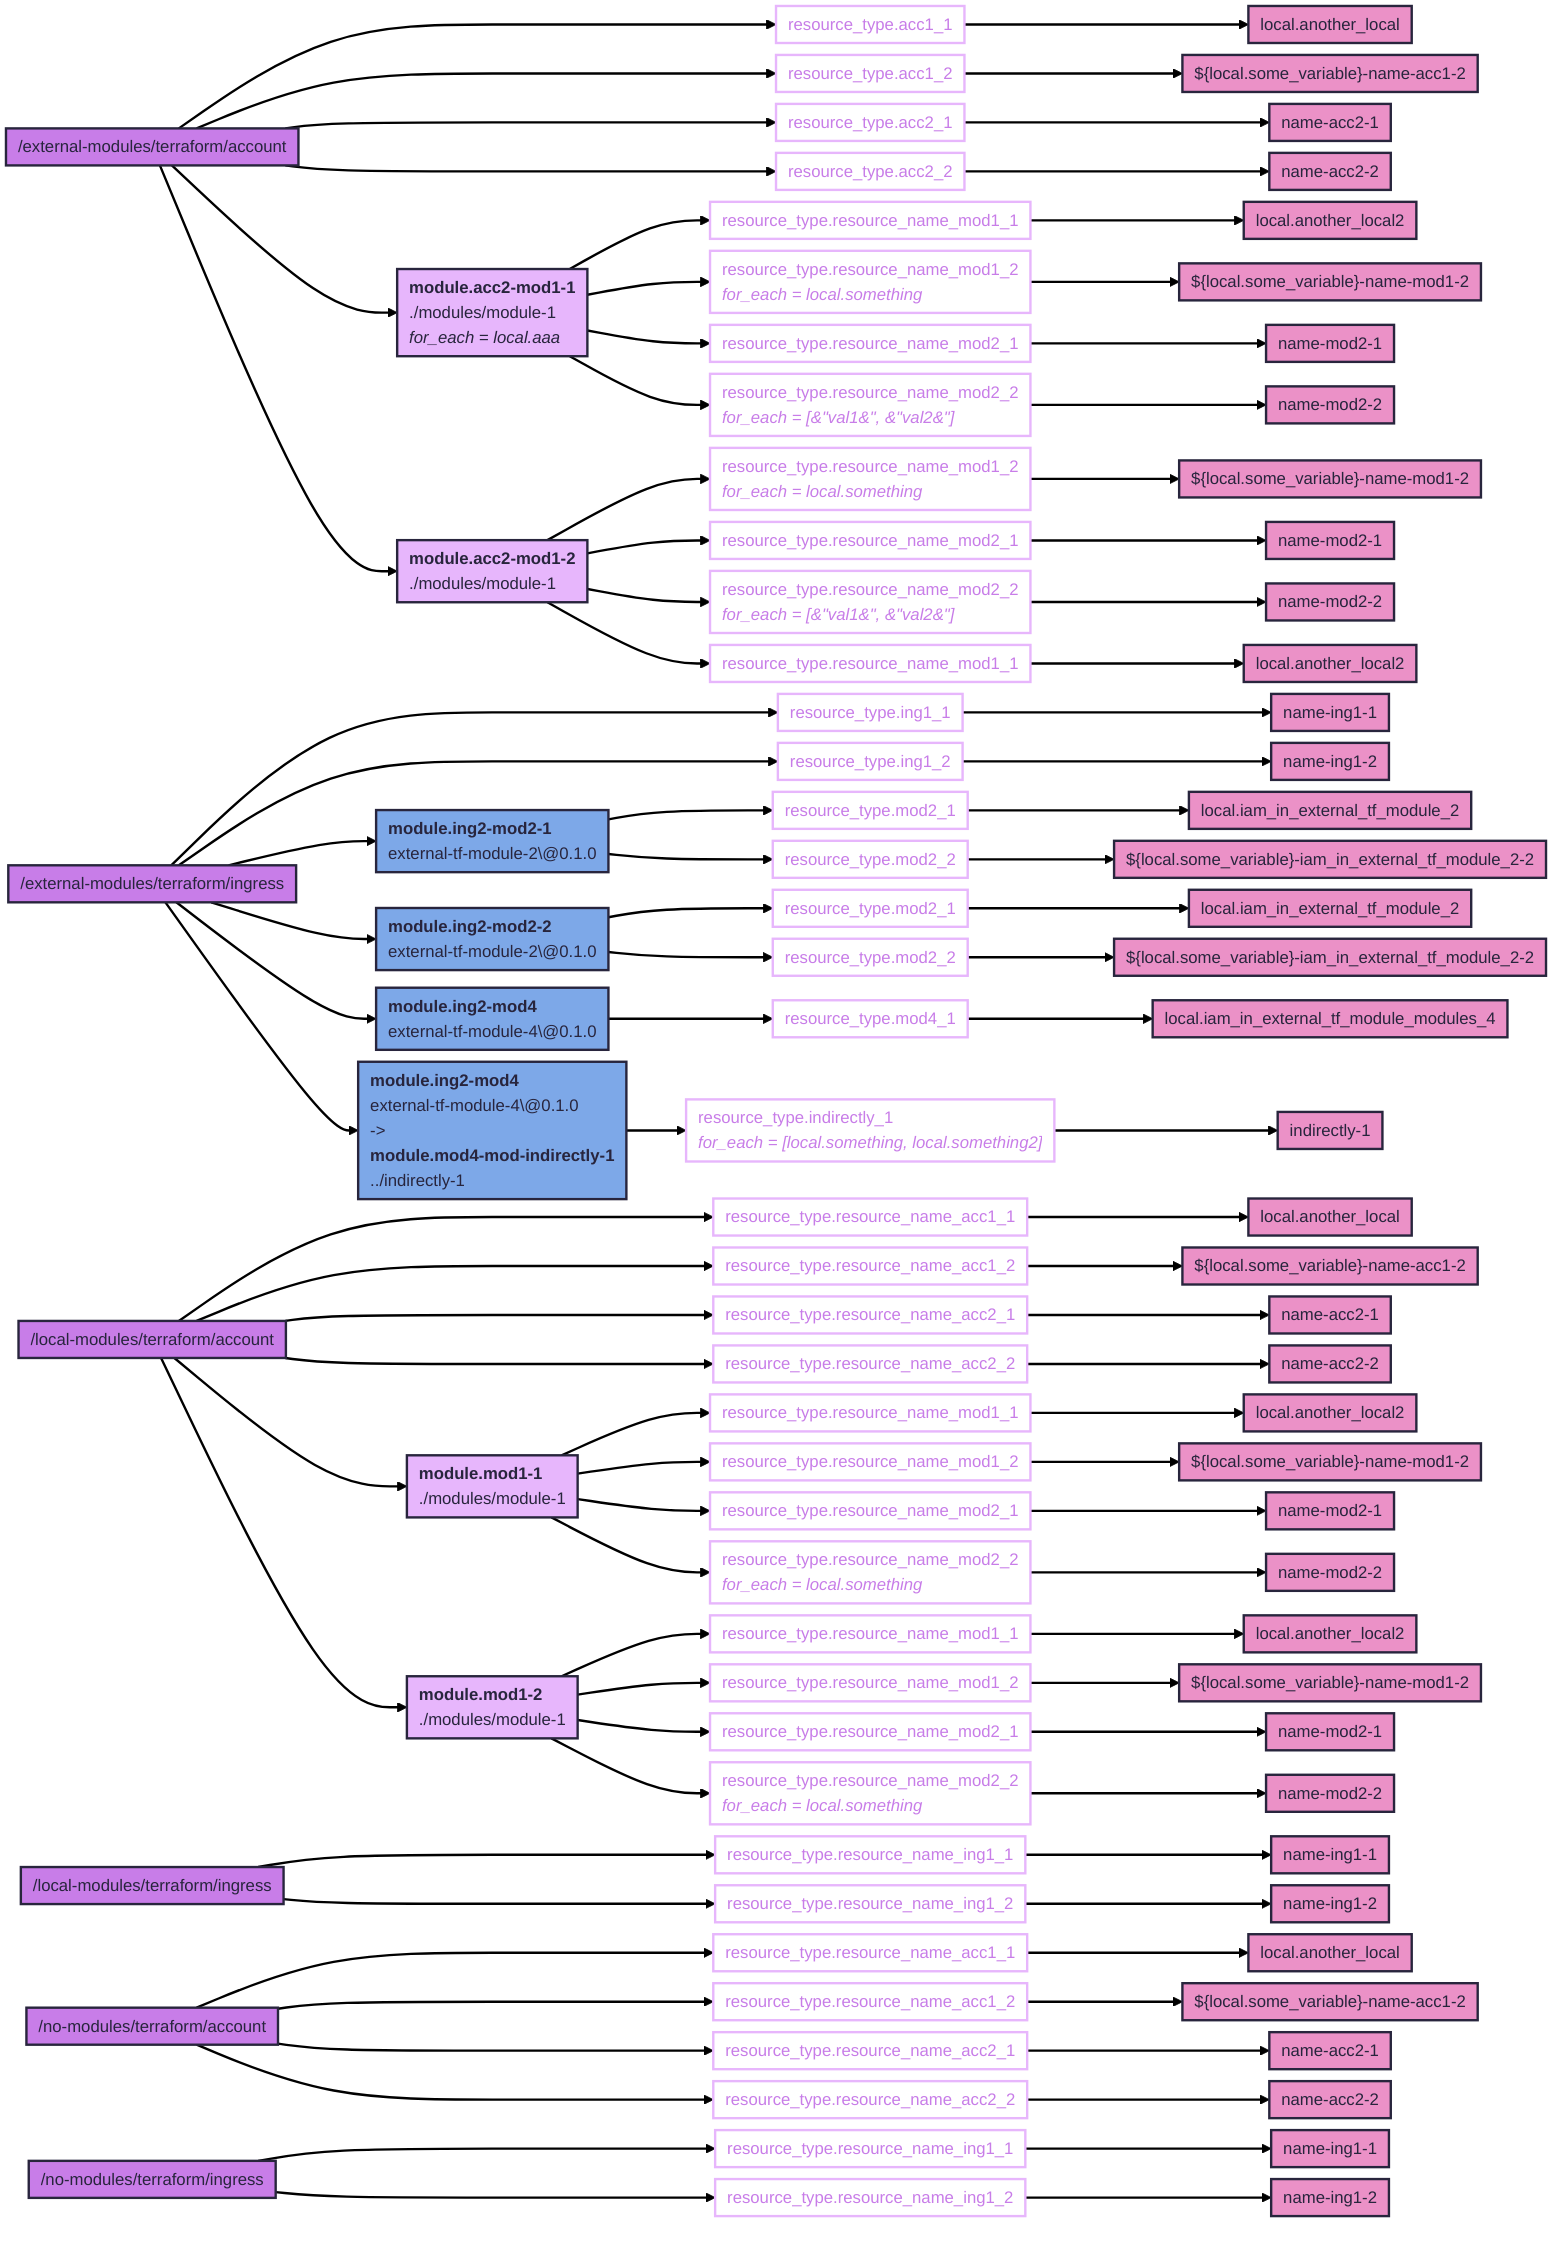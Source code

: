 ---
config:
  theme: redux
  flowchart:
    diagramPadding: 5
    padding: 5
    nodeSpacing: 10
    wrappingWidth: 700
---
flowchart LR
  classDef tf-path fill:#c87de8
  classDef tf-resource-name stroke:#e7b6fc,color:#c87de8,text-align:left
  classDef tf-int-mod fill:#e7b6fc,text-align:left
  classDef tf-ext-mod fill:#7da8e8,text-align:left
  classDef tf-resource-field-name fill:#eb91c7
  externalmodulesterraformaccount["/external-modules/terraform/account"]:::tf-path ---> externalmodulesterraformaccount__acc11["resource_type.acc1_1"]:::tf-resource-name --> externalmodulesterraformaccount__acc11_FieldName["local.another_local"]:::tf-resource-field-name
  externalmodulesterraformaccount["/external-modules/terraform/account"]:::tf-path ---> externalmodulesterraformaccount__acc12["resource_type.acc1_2"]:::tf-resource-name --> externalmodulesterraformaccount__acc12_FieldName["${local.some_variable}-name-acc1-2"]:::tf-resource-field-name
  externalmodulesterraformaccount["/external-modules/terraform/account"]:::tf-path ---> externalmodulesterraformaccount__acc21["resource_type.acc2_1"]:::tf-resource-name --> externalmodulesterraformaccount__acc21_FieldName["name-acc2-1"]:::tf-resource-field-name
  externalmodulesterraformaccount["/external-modules/terraform/account"]:::tf-path ---> externalmodulesterraformaccount__acc22["resource_type.acc2_2"]:::tf-resource-name --> externalmodulesterraformaccount__acc22_FieldName["name-acc2-2"]:::tf-resource-field-name
  externalmodulesterraformaccount["/external-modules/terraform/account"]:::tf-path --> externalmodulesterraformaccount__externalmodulesterraformaccountmodulesmodule1_acc2mod11["<b>module.acc2-mod1-1</b><br>./modules/module-1<br><i>for_each = local.aaa</i>"]:::tf-int-mod
  externalmodulesterraformaccount__externalmodulesterraformaccountmodulesmodule1_acc2mod11 --> externalmodulesterraformaccount__externalmodulesterraformaccountmodulesmodule1_acc2mod11__resourcenamemod11["resource_type.resource_name_mod1_1"]:::tf-resource-name --> externalmodulesterraformaccount__externalmodulesterraformaccountmodulesmodule1_acc2mod11__resourcenamemod11_FieldName["local.another_local2"]:::tf-resource-field-name
  externalmodulesterraformaccount__externalmodulesterraformaccountmodulesmodule1_acc2mod11 --> externalmodulesterraformaccount__externalmodulesterraformaccountmodulesmodule1_acc2mod11__resourcenamemod12["resource_type.resource_name_mod1_2<br><i>for_each = local.something</i>"]:::tf-resource-name --> externalmodulesterraformaccount__externalmodulesterraformaccountmodulesmodule1_acc2mod11__resourcenamemod12_FieldName["${local.some_variable}-name-mod1-2"]:::tf-resource-field-name
  externalmodulesterraformaccount__externalmodulesterraformaccountmodulesmodule1_acc2mod11 --> externalmodulesterraformaccount__externalmodulesterraformaccountmodulesmodule1_acc2mod11__resourcenamemod21["resource_type.resource_name_mod2_1"]:::tf-resource-name --> externalmodulesterraformaccount__externalmodulesterraformaccountmodulesmodule1_acc2mod11__resourcenamemod21_FieldName["name-mod2-1"]:::tf-resource-field-name
  externalmodulesterraformaccount__externalmodulesterraformaccountmodulesmodule1_acc2mod11 --> externalmodulesterraformaccount__externalmodulesterraformaccountmodulesmodule1_acc2mod11__resourcenamemod22["resource_type.resource_name_mod2_2<br><i>for_each = [&#34;val1&#34;, &#34;val2&#34;]</i>"]:::tf-resource-name --> externalmodulesterraformaccount__externalmodulesterraformaccountmodulesmodule1_acc2mod11__resourcenamemod22_FieldName["name-mod2-2"]:::tf-resource-field-name
  externalmodulesterraformaccount["/external-modules/terraform/account"]:::tf-path --> externalmodulesterraformaccount__externalmodulesterraformaccountmodulesmodule1_acc2mod12["<b>module.acc2-mod1-2</b><br>./modules/module-1"]:::tf-int-mod
  externalmodulesterraformaccount__externalmodulesterraformaccountmodulesmodule1_acc2mod12 --> externalmodulesterraformaccount__externalmodulesterraformaccountmodulesmodule1_acc2mod12__resourcenamemod12["resource_type.resource_name_mod1_2<br><i>for_each = local.something</i>"]:::tf-resource-name --> externalmodulesterraformaccount__externalmodulesterraformaccountmodulesmodule1_acc2mod12__resourcenamemod12_FieldName["${local.some_variable}-name-mod1-2"]:::tf-resource-field-name
  externalmodulesterraformaccount__externalmodulesterraformaccountmodulesmodule1_acc2mod12 --> externalmodulesterraformaccount__externalmodulesterraformaccountmodulesmodule1_acc2mod12__resourcenamemod21["resource_type.resource_name_mod2_1"]:::tf-resource-name --> externalmodulesterraformaccount__externalmodulesterraformaccountmodulesmodule1_acc2mod12__resourcenamemod21_FieldName["name-mod2-1"]:::tf-resource-field-name
  externalmodulesterraformaccount__externalmodulesterraformaccountmodulesmodule1_acc2mod12 --> externalmodulesterraformaccount__externalmodulesterraformaccountmodulesmodule1_acc2mod12__resourcenamemod22["resource_type.resource_name_mod2_2<br><i>for_each = [&#34;val1&#34;, &#34;val2&#34;]</i>"]:::tf-resource-name --> externalmodulesterraformaccount__externalmodulesterraformaccountmodulesmodule1_acc2mod12__resourcenamemod22_FieldName["name-mod2-2"]:::tf-resource-field-name
  externalmodulesterraformaccount__externalmodulesterraformaccountmodulesmodule1_acc2mod12 --> externalmodulesterraformaccount__externalmodulesterraformaccountmodulesmodule1_acc2mod12__resourcenamemod11["resource_type.resource_name_mod1_1"]:::tf-resource-name --> externalmodulesterraformaccount__externalmodulesterraformaccountmodulesmodule1_acc2mod12__resourcenamemod11_FieldName["local.another_local2"]:::tf-resource-field-name
  externalmodulesterraformingress["/external-modules/terraform/ingress"]:::tf-path ---> externalmodulesterraformingress__ing11["resource_type.ing1_1"]:::tf-resource-name --> externalmodulesterraformingress__ing11_FieldName["name-ing1-1"]:::tf-resource-field-name
  externalmodulesterraformingress["/external-modules/terraform/ingress"]:::tf-path ---> externalmodulesterraformingress__ing12["resource_type.ing1_2"]:::tf-resource-name --> externalmodulesterraformingress__ing12_FieldName["name-ing1-2"]:::tf-resource-field-name
  externalmodulesterraformingress["/external-modules/terraform/ingress"]:::tf-path --> externalmodulesterraformingress__root_ing2mod21["<b>module.ing2-mod2-1</b><br>external-tf-module-2\@0.1.0"]:::tf-ext-mod
  externalmodulesterraformingress__root_ing2mod21 --> externalmodulesterraformingress__root_ing2mod21__mod21["resource_type.mod2_1"]:::tf-resource-name --> externalmodulesterraformingress__root_ing2mod21__mod21_FieldName["local.iam_in_external_tf_module_2"]:::tf-resource-field-name
  externalmodulesterraformingress__root_ing2mod21 --> externalmodulesterraformingress__root_ing2mod21__mod22["resource_type.mod2_2"]:::tf-resource-name --> externalmodulesterraformingress__root_ing2mod21__mod22_FieldName["${local.some_variable}-iam_in_external_tf_module_2-2"]:::tf-resource-field-name
  externalmodulesterraformingress["/external-modules/terraform/ingress"]:::tf-path --> externalmodulesterraformingress__root_ing2mod22["<b>module.ing2-mod2-2</b><br>external-tf-module-2\@0.1.0"]:::tf-ext-mod
  externalmodulesterraformingress__root_ing2mod22 --> externalmodulesterraformingress__root_ing2mod22__mod21["resource_type.mod2_1"]:::tf-resource-name --> externalmodulesterraformingress__root_ing2mod22__mod21_FieldName["local.iam_in_external_tf_module_2"]:::tf-resource-field-name
  externalmodulesterraformingress__root_ing2mod22 --> externalmodulesterraformingress__root_ing2mod22__mod22["resource_type.mod2_2"]:::tf-resource-name --> externalmodulesterraformingress__root_ing2mod22__mod22_FieldName["${local.some_variable}-iam_in_external_tf_module_2-2"]:::tf-resource-field-name
  externalmodulesterraformingress["/external-modules/terraform/ingress"]:::tf-path --> externalmodulesterraformingress__root_ing2mod4["<b>module.ing2-mod4</b><br>external-tf-module-4\@0.1.0"]:::tf-ext-mod
  externalmodulesterraformingress__root_ing2mod4 --> externalmodulesterraformingress__root_ing2mod4__mod41["resource_type.mod4_1"]:::tf-resource-name --> externalmodulesterraformingress__root_ing2mod4__mod41_FieldName["local.iam_in_external_tf_module_modules_4"]:::tf-resource-field-name
  externalmodulesterraformingress["/external-modules/terraform/ingress"]:::tf-path --> externalmodulesterraformingress__root_ing2mod4__mod4modindirectly1["<b>module.ing2-mod4</b><br>external-tf-module-4\@0.1.0<br>-&gt;<br><b>module.mod4-mod-indirectly-1</b><br>../indirectly-1"]:::tf-ext-mod
  externalmodulesterraformingress__root_ing2mod4__mod4modindirectly1 --> externalmodulesterraformingress__root_ing2mod4__mod4modindirectly1__indirectly1["resource_type.indirectly_1<br><i>for_each = [local.something, local.something2]</i>"]:::tf-resource-name --> externalmodulesterraformingress__root_ing2mod4__mod4modindirectly1__indirectly1_FieldName["indirectly-1"]:::tf-resource-field-name
  localmodulesterraformaccount["/local-modules/terraform/account"]:::tf-path ---> localmodulesterraformaccount__resourcenameacc11["resource_type.resource_name_acc1_1"]:::tf-resource-name --> localmodulesterraformaccount__resourcenameacc11_FieldName["local.another_local"]:::tf-resource-field-name
  localmodulesterraformaccount["/local-modules/terraform/account"]:::tf-path ---> localmodulesterraformaccount__resourcenameacc12["resource_type.resource_name_acc1_2"]:::tf-resource-name --> localmodulesterraformaccount__resourcenameacc12_FieldName["${local.some_variable}-name-acc1-2"]:::tf-resource-field-name
  localmodulesterraformaccount["/local-modules/terraform/account"]:::tf-path ---> localmodulesterraformaccount__resourcenameacc21["resource_type.resource_name_acc2_1"]:::tf-resource-name --> localmodulesterraformaccount__resourcenameacc21_FieldName["name-acc2-1"]:::tf-resource-field-name
  localmodulesterraformaccount["/local-modules/terraform/account"]:::tf-path ---> localmodulesterraformaccount__resourcenameacc22["resource_type.resource_name_acc2_2"]:::tf-resource-name --> localmodulesterraformaccount__resourcenameacc22_FieldName["name-acc2-2"]:::tf-resource-field-name
  localmodulesterraformaccount["/local-modules/terraform/account"]:::tf-path --> localmodulesterraformaccount__localmodulesterraformaccountmodulesmodule1_mod11["<b>module.mod1-1</b><br>./modules/module-1"]:::tf-int-mod
  localmodulesterraformaccount__localmodulesterraformaccountmodulesmodule1_mod11 --> localmodulesterraformaccount__localmodulesterraformaccountmodulesmodule1_mod11__resourcenamemod11["resource_type.resource_name_mod1_1"]:::tf-resource-name --> localmodulesterraformaccount__localmodulesterraformaccountmodulesmodule1_mod11__resourcenamemod11_FieldName["local.another_local2"]:::tf-resource-field-name
  localmodulesterraformaccount__localmodulesterraformaccountmodulesmodule1_mod11 --> localmodulesterraformaccount__localmodulesterraformaccountmodulesmodule1_mod11__resourcenamemod12["resource_type.resource_name_mod1_2"]:::tf-resource-name --> localmodulesterraformaccount__localmodulesterraformaccountmodulesmodule1_mod11__resourcenamemod12_FieldName["${local.some_variable}-name-mod1-2"]:::tf-resource-field-name
  localmodulesterraformaccount__localmodulesterraformaccountmodulesmodule1_mod11 --> localmodulesterraformaccount__localmodulesterraformaccountmodulesmodule1_mod11__resourcenamemod21["resource_type.resource_name_mod2_1"]:::tf-resource-name --> localmodulesterraformaccount__localmodulesterraformaccountmodulesmodule1_mod11__resourcenamemod21_FieldName["name-mod2-1"]:::tf-resource-field-name
  localmodulesterraformaccount__localmodulesterraformaccountmodulesmodule1_mod11 --> localmodulesterraformaccount__localmodulesterraformaccountmodulesmodule1_mod11__resourcenamemod22["resource_type.resource_name_mod2_2<br><i>for_each = local.something</i>"]:::tf-resource-name --> localmodulesterraformaccount__localmodulesterraformaccountmodulesmodule1_mod11__resourcenamemod22_FieldName["name-mod2-2"]:::tf-resource-field-name
  localmodulesterraformaccount["/local-modules/terraform/account"]:::tf-path --> localmodulesterraformaccount__localmodulesterraformaccountmodulesmodule1_mod12["<b>module.mod1-2</b><br>./modules/module-1"]:::tf-int-mod
  localmodulesterraformaccount__localmodulesterraformaccountmodulesmodule1_mod12 --> localmodulesterraformaccount__localmodulesterraformaccountmodulesmodule1_mod12__resourcenamemod11["resource_type.resource_name_mod1_1"]:::tf-resource-name --> localmodulesterraformaccount__localmodulesterraformaccountmodulesmodule1_mod12__resourcenamemod11_FieldName["local.another_local2"]:::tf-resource-field-name
  localmodulesterraformaccount__localmodulesterraformaccountmodulesmodule1_mod12 --> localmodulesterraformaccount__localmodulesterraformaccountmodulesmodule1_mod12__resourcenamemod12["resource_type.resource_name_mod1_2"]:::tf-resource-name --> localmodulesterraformaccount__localmodulesterraformaccountmodulesmodule1_mod12__resourcenamemod12_FieldName["${local.some_variable}-name-mod1-2"]:::tf-resource-field-name
  localmodulesterraformaccount__localmodulesterraformaccountmodulesmodule1_mod12 --> localmodulesterraformaccount__localmodulesterraformaccountmodulesmodule1_mod12__resourcenamemod21["resource_type.resource_name_mod2_1"]:::tf-resource-name --> localmodulesterraformaccount__localmodulesterraformaccountmodulesmodule1_mod12__resourcenamemod21_FieldName["name-mod2-1"]:::tf-resource-field-name
  localmodulesterraformaccount__localmodulesterraformaccountmodulesmodule1_mod12 --> localmodulesterraformaccount__localmodulesterraformaccountmodulesmodule1_mod12__resourcenamemod22["resource_type.resource_name_mod2_2<br><i>for_each = local.something</i>"]:::tf-resource-name --> localmodulesterraformaccount__localmodulesterraformaccountmodulesmodule1_mod12__resourcenamemod22_FieldName["name-mod2-2"]:::tf-resource-field-name
  localmodulesterraformingress["/local-modules/terraform/ingress"]:::tf-path ---> localmodulesterraformingress__resourcenameing11["resource_type.resource_name_ing1_1"]:::tf-resource-name --> localmodulesterraformingress__resourcenameing11_FieldName["name-ing1-1"]:::tf-resource-field-name
  localmodulesterraformingress["/local-modules/terraform/ingress"]:::tf-path ---> localmodulesterraformingress__resourcenameing12["resource_type.resource_name_ing1_2"]:::tf-resource-name --> localmodulesterraformingress__resourcenameing12_FieldName["name-ing1-2"]:::tf-resource-field-name
  nomodulesterraformaccount["/no-modules/terraform/account"]:::tf-path ---> nomodulesterraformaccount__resourcenameacc11["resource_type.resource_name_acc1_1"]:::tf-resource-name --> nomodulesterraformaccount__resourcenameacc11_FieldName["local.another_local"]:::tf-resource-field-name
  nomodulesterraformaccount["/no-modules/terraform/account"]:::tf-path ---> nomodulesterraformaccount__resourcenameacc12["resource_type.resource_name_acc1_2"]:::tf-resource-name --> nomodulesterraformaccount__resourcenameacc12_FieldName["${local.some_variable}-name-acc1-2"]:::tf-resource-field-name
  nomodulesterraformaccount["/no-modules/terraform/account"]:::tf-path ---> nomodulesterraformaccount__resourcenameacc21["resource_type.resource_name_acc2_1"]:::tf-resource-name --> nomodulesterraformaccount__resourcenameacc21_FieldName["name-acc2-1"]:::tf-resource-field-name
  nomodulesterraformaccount["/no-modules/terraform/account"]:::tf-path ---> nomodulesterraformaccount__resourcenameacc22["resource_type.resource_name_acc2_2"]:::tf-resource-name --> nomodulesterraformaccount__resourcenameacc22_FieldName["name-acc2-2"]:::tf-resource-field-name
  nomodulesterraformingress["/no-modules/terraform/ingress"]:::tf-path ---> nomodulesterraformingress__resourcenameing11["resource_type.resource_name_ing1_1"]:::tf-resource-name --> nomodulesterraformingress__resourcenameing11_FieldName["name-ing1-1"]:::tf-resource-field-name
  nomodulesterraformingress["/no-modules/terraform/ingress"]:::tf-path ---> nomodulesterraformingress__resourcenameing12["resource_type.resource_name_ing1_2"]:::tf-resource-name --> nomodulesterraformingress__resourcenameing12_FieldName["name-ing1-2"]:::tf-resource-field-name